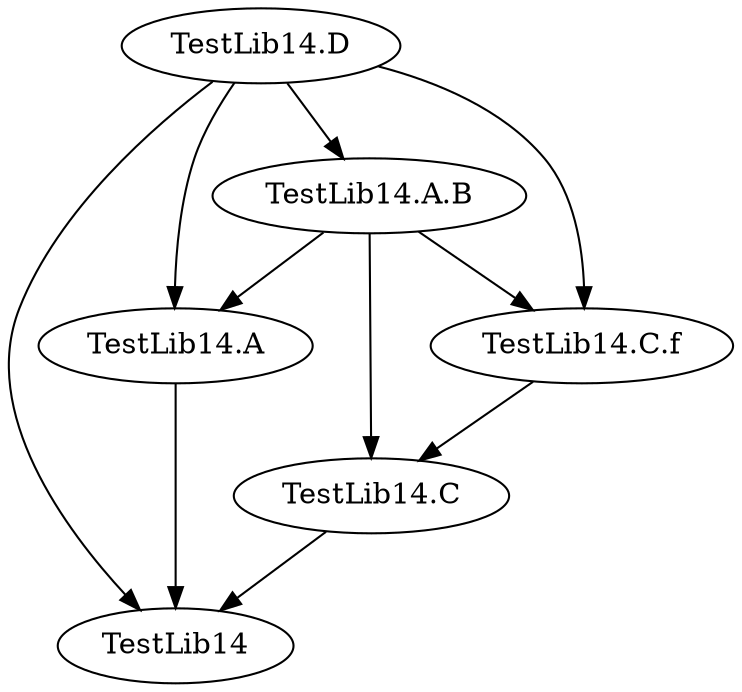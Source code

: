 digraph DependencyGraph {
	"TestLib14"
	"TestLib14.A" -> "TestLib14"
	"TestLib14.A.B" -> "TestLib14.A"
	"TestLib14.A.B" -> "TestLib14.C"
	"TestLib14.A.B" -> "TestLib14.C.f"
	"TestLib14.D" -> "TestLib14"
	"TestLib14.D" -> "TestLib14.A"
	"TestLib14.D" -> "TestLib14.A.B"
	"TestLib14.D" -> "TestLib14.C.f"
	"TestLib14.C" -> "TestLib14"
	"TestLib14.C.f" -> "TestLib14.C"
}